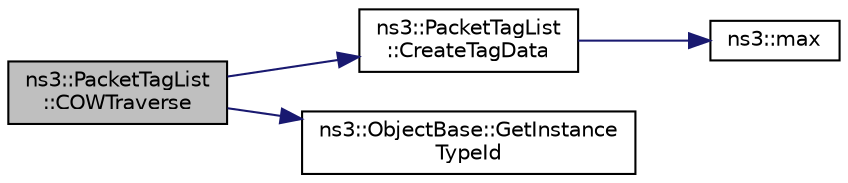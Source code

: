 digraph "ns3::PacketTagList::COWTraverse"
{
 // LATEX_PDF_SIZE
  edge [fontname="Helvetica",fontsize="10",labelfontname="Helvetica",labelfontsize="10"];
  node [fontname="Helvetica",fontsize="10",shape=record];
  rankdir="LR";
  Node1 [label="ns3::PacketTagList\l::COWTraverse",height=0.2,width=0.4,color="black", fillcolor="grey75", style="filled", fontcolor="black",tooltip="Traverse the list implementing copy-on-write, using Writer."];
  Node1 -> Node2 [color="midnightblue",fontsize="10",style="solid",fontname="Helvetica"];
  Node2 [label="ns3::PacketTagList\l::CreateTagData",height=0.2,width=0.4,color="black", fillcolor="white", style="filled",URL="$classns3_1_1_packet_tag_list.html#abfab9cfb3a21336e2f7962cc51fcff94",tooltip="Allocate and construct a TagData struct, sizing the data area large enough to serialize dataSize byte..."];
  Node2 -> Node3 [color="midnightblue",fontsize="10",style="solid",fontname="Helvetica"];
  Node3 [label="ns3::max",height=0.2,width=0.4,color="black", fillcolor="white", style="filled",URL="$namespacens3.html#a548291fa9e4e7d6a57814dfcbbebce9b",tooltip=" "];
  Node1 -> Node4 [color="midnightblue",fontsize="10",style="solid",fontname="Helvetica"];
  Node4 [label="ns3::ObjectBase::GetInstance\lTypeId",height=0.2,width=0.4,color="black", fillcolor="white", style="filled",URL="$classns3_1_1_object_base.html#abe5b43a6f5b99a92a4c3122db31f06fb",tooltip="Get the most derived TypeId for this Object."];
}
